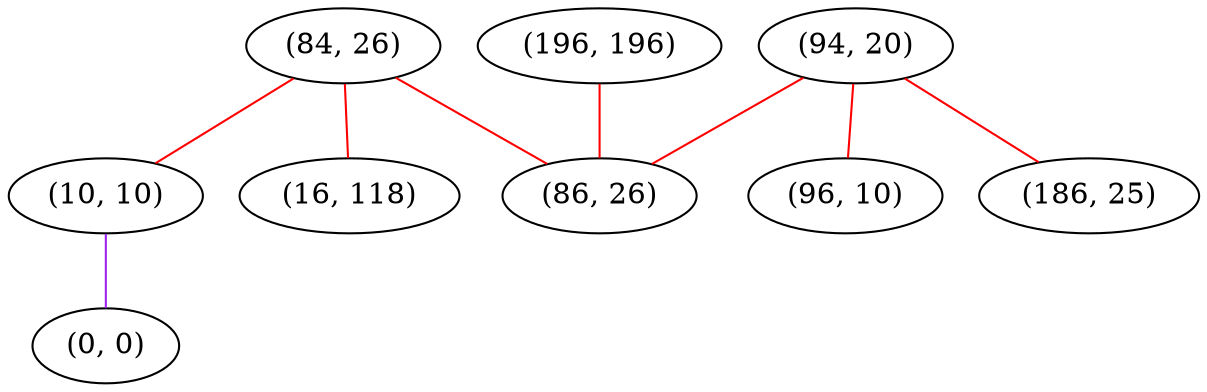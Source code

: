 graph "" {
"(84, 26)";
"(196, 196)";
"(10, 10)";
"(94, 20)";
"(86, 26)";
"(16, 118)";
"(0, 0)";
"(96, 10)";
"(186, 25)";
"(84, 26)" -- "(16, 118)"  [color=red, key=0, weight=1];
"(84, 26)" -- "(86, 26)"  [color=red, key=0, weight=1];
"(84, 26)" -- "(10, 10)"  [color=red, key=0, weight=1];
"(196, 196)" -- "(86, 26)"  [color=red, key=0, weight=1];
"(10, 10)" -- "(0, 0)"  [color=purple, key=0, weight=4];
"(94, 20)" -- "(86, 26)"  [color=red, key=0, weight=1];
"(94, 20)" -- "(96, 10)"  [color=red, key=0, weight=1];
"(94, 20)" -- "(186, 25)"  [color=red, key=0, weight=1];
}
